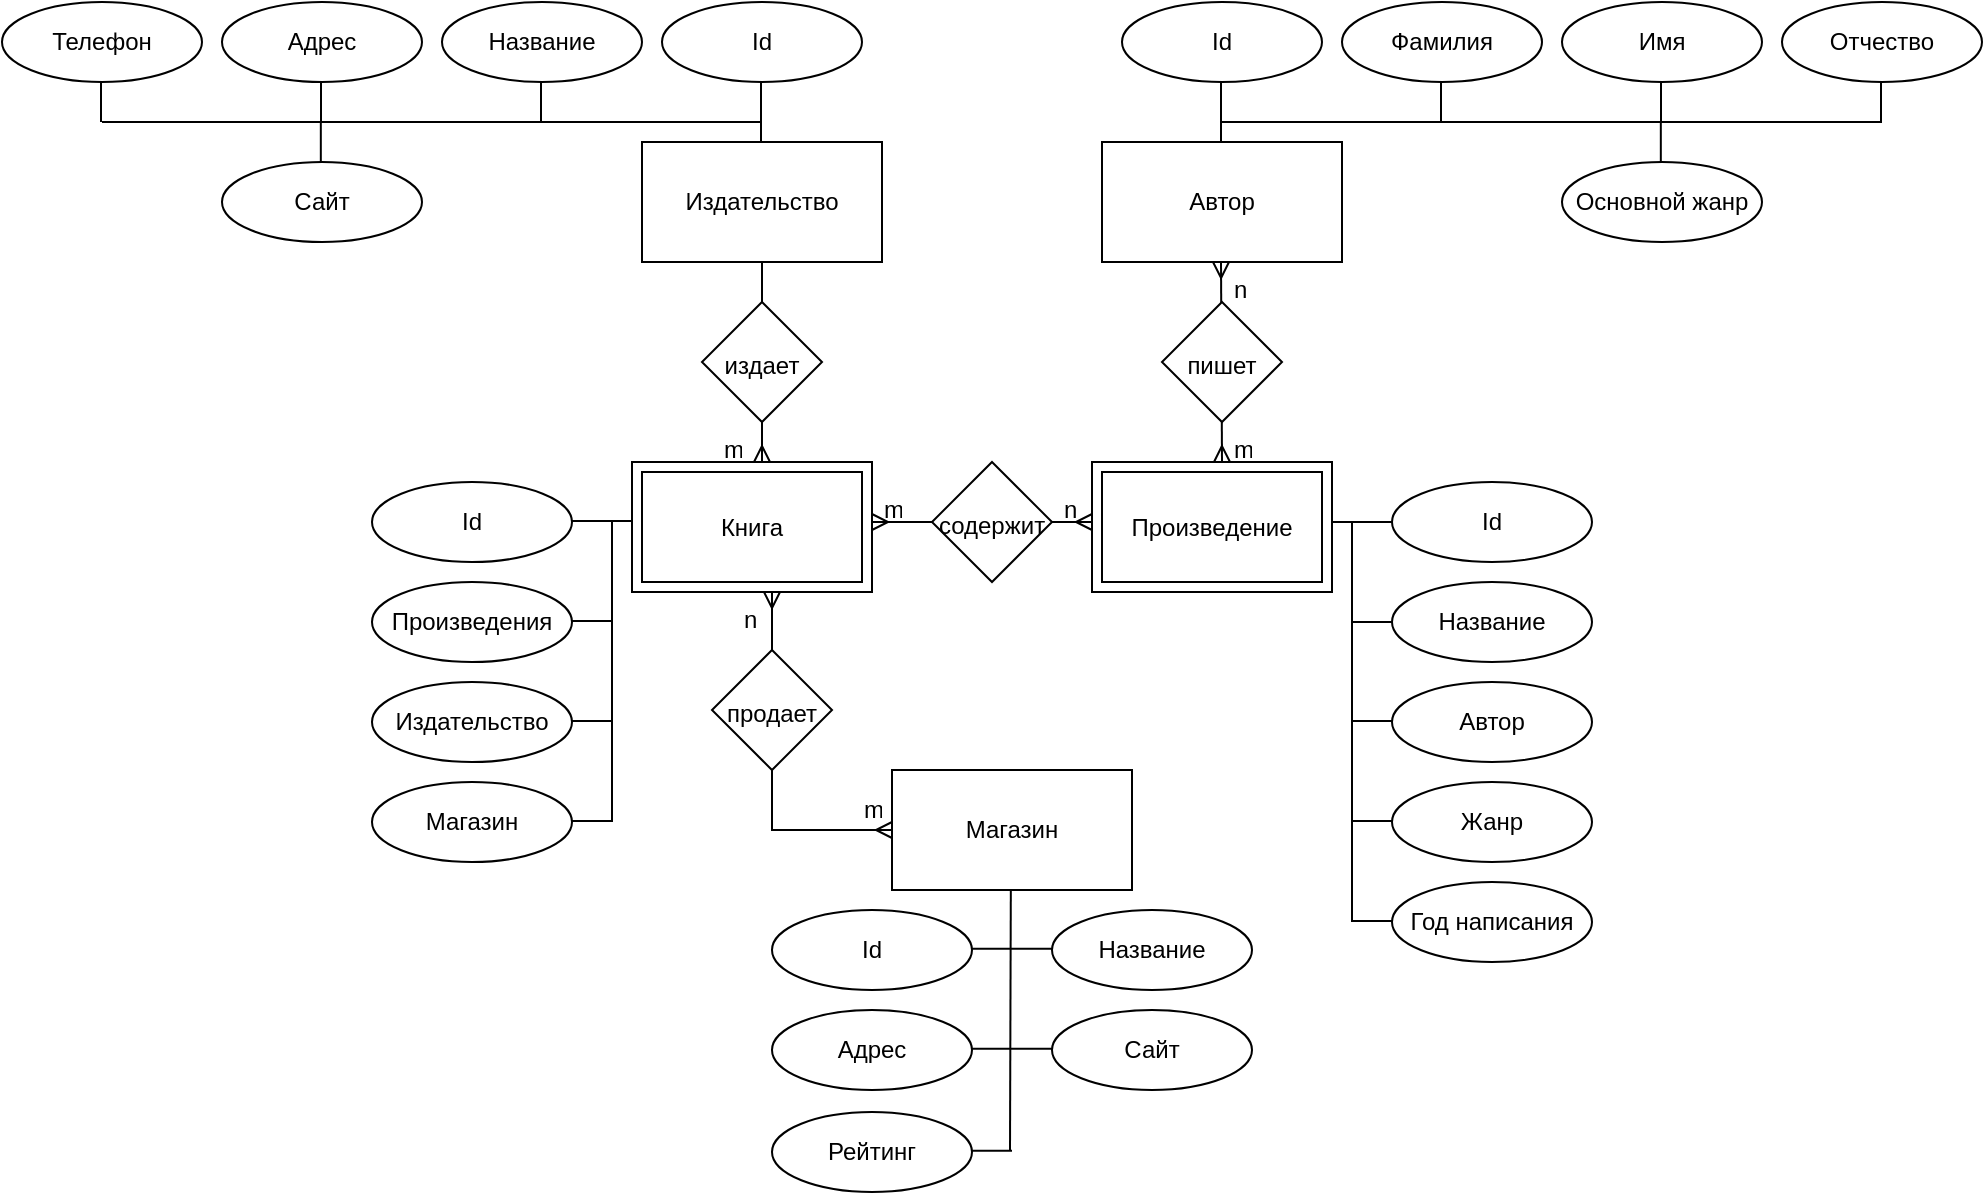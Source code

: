 <mxfile version="20.3.0" type="device"><diagram id="Dw-4Ix4QyegAOcbA0lW7" name="Страница 1"><mxGraphModel dx="1695" dy="1651" grid="1" gridSize="10" guides="1" tooltips="1" connect="1" arrows="1" fold="1" page="1" pageScale="1" pageWidth="827" pageHeight="1169" math="0" shadow="0"><root><mxCell id="0"/><mxCell id="1" parent="0"/><mxCell id="GmKbo9aM9jLNZo6CGjLO-2" value="Id" style="ellipse;whiteSpace=wrap;html=1;align=center;rounded=0;" parent="1" vertex="1"><mxGeometry x="510" y="230" width="100" height="40" as="geometry"/></mxCell><mxCell id="GmKbo9aM9jLNZo6CGjLO-3" value="Название" style="ellipse;whiteSpace=wrap;html=1;align=center;rounded=0;" parent="1" vertex="1"><mxGeometry x="510" y="280" width="100" height="40" as="geometry"/></mxCell><mxCell id="GmKbo9aM9jLNZo6CGjLO-4" value="Автор" style="ellipse;whiteSpace=wrap;html=1;align=center;rounded=0;" parent="1" vertex="1"><mxGeometry x="510" y="330" width="100" height="40" as="geometry"/></mxCell><mxCell id="GmKbo9aM9jLNZo6CGjLO-5" value="Жанр" style="ellipse;whiteSpace=wrap;html=1;align=center;rounded=0;" parent="1" vertex="1"><mxGeometry x="510" y="380" width="100" height="40" as="geometry"/></mxCell><mxCell id="GmKbo9aM9jLNZo6CGjLO-6" value="Год написания" style="ellipse;whiteSpace=wrap;html=1;align=center;rounded=0;" parent="1" vertex="1"><mxGeometry x="510" y="430" width="100" height="40" as="geometry"/></mxCell><mxCell id="GmKbo9aM9jLNZo6CGjLO-12" value="" style="endArrow=none;html=1;rounded=0;exitX=1;exitY=0.5;exitDx=0;exitDy=0;entryX=0;entryY=0.5;entryDx=0;entryDy=0;" parent="1" target="GmKbo9aM9jLNZo6CGjLO-2" edge="1"><mxGeometry width="50" height="50" relative="1" as="geometry"><mxPoint x="480" y="250" as="sourcePoint"/><mxPoint x="550" y="240" as="targetPoint"/></mxGeometry></mxCell><mxCell id="GmKbo9aM9jLNZo6CGjLO-13" value="" style="endArrow=none;html=1;rounded=0;" parent="1" edge="1"><mxGeometry width="50" height="50" relative="1" as="geometry"><mxPoint x="490" y="250" as="sourcePoint"/><mxPoint x="490" y="450" as="targetPoint"/></mxGeometry></mxCell><mxCell id="GmKbo9aM9jLNZo6CGjLO-15" value="" style="endArrow=none;html=1;rounded=0;entryX=0;entryY=0.5;entryDx=0;entryDy=0;" parent="1" target="GmKbo9aM9jLNZo6CGjLO-3" edge="1"><mxGeometry width="50" height="50" relative="1" as="geometry"><mxPoint x="490" y="300" as="sourcePoint"/><mxPoint x="550" y="240" as="targetPoint"/></mxGeometry></mxCell><mxCell id="GmKbo9aM9jLNZo6CGjLO-16" value="" style="endArrow=none;html=1;rounded=0;entryX=0;entryY=0.5;entryDx=0;entryDy=0;" parent="1" edge="1"><mxGeometry width="50" height="50" relative="1" as="geometry"><mxPoint x="490" y="349.5" as="sourcePoint"/><mxPoint x="510" y="349.5" as="targetPoint"/></mxGeometry></mxCell><mxCell id="GmKbo9aM9jLNZo6CGjLO-17" value="" style="endArrow=none;html=1;rounded=0;entryX=0;entryY=0.5;entryDx=0;entryDy=0;" parent="1" edge="1"><mxGeometry width="50" height="50" relative="1" as="geometry"><mxPoint x="490" y="399.5" as="sourcePoint"/><mxPoint x="510" y="399.5" as="targetPoint"/></mxGeometry></mxCell><mxCell id="GmKbo9aM9jLNZo6CGjLO-18" value="" style="endArrow=none;html=1;rounded=0;entryX=0;entryY=0.5;entryDx=0;entryDy=0;" parent="1" edge="1"><mxGeometry width="50" height="50" relative="1" as="geometry"><mxPoint x="490" y="449.5" as="sourcePoint"/><mxPoint x="510" y="449.5" as="targetPoint"/></mxGeometry></mxCell><mxCell id="GmKbo9aM9jLNZo6CGjLO-20" value="Id" style="ellipse;whiteSpace=wrap;html=1;align=center;rounded=0;" parent="1" vertex="1"><mxGeometry y="230" width="100" height="40" as="geometry"/></mxCell><mxCell id="GmKbo9aM9jLNZo6CGjLO-21" value="Произведения" style="ellipse;whiteSpace=wrap;html=1;align=center;rounded=0;" parent="1" vertex="1"><mxGeometry y="280" width="100" height="40" as="geometry"/></mxCell><mxCell id="GmKbo9aM9jLNZo6CGjLO-22" value="Издательство" style="ellipse;whiteSpace=wrap;html=1;align=center;rounded=0;" parent="1" vertex="1"><mxGeometry y="330" width="100" height="40" as="geometry"/></mxCell><mxCell id="GmKbo9aM9jLNZo6CGjLO-23" value="Магазин" style="ellipse;whiteSpace=wrap;html=1;align=center;rounded=0;" parent="1" vertex="1"><mxGeometry y="380" width="100" height="40" as="geometry"/></mxCell><mxCell id="GmKbo9aM9jLNZo6CGjLO-25" value="" style="endArrow=none;html=1;rounded=0;" parent="1" edge="1"><mxGeometry width="50" height="50" relative="1" as="geometry"><mxPoint x="120" y="249.75" as="sourcePoint"/><mxPoint x="120" y="400" as="targetPoint"/></mxGeometry></mxCell><mxCell id="GmKbo9aM9jLNZo6CGjLO-26" value="" style="endArrow=none;html=1;rounded=0;entryX=0;entryY=0.5;entryDx=0;entryDy=0;" parent="1" edge="1"><mxGeometry width="50" height="50" relative="1" as="geometry"><mxPoint x="100" y="299.5" as="sourcePoint"/><mxPoint x="120" y="299.5" as="targetPoint"/></mxGeometry></mxCell><mxCell id="GmKbo9aM9jLNZo6CGjLO-27" value="" style="endArrow=none;html=1;rounded=0;entryX=0;entryY=0.5;entryDx=0;entryDy=0;" parent="1" edge="1"><mxGeometry width="50" height="50" relative="1" as="geometry"><mxPoint x="100" y="349.5" as="sourcePoint"/><mxPoint x="120" y="349.5" as="targetPoint"/></mxGeometry></mxCell><mxCell id="GmKbo9aM9jLNZo6CGjLO-28" value="" style="endArrow=none;html=1;rounded=0;entryX=0;entryY=0.5;entryDx=0;entryDy=0;" parent="1" edge="1"><mxGeometry width="50" height="50" relative="1" as="geometry"><mxPoint x="100" y="399.5" as="sourcePoint"/><mxPoint x="120" y="399.5" as="targetPoint"/></mxGeometry></mxCell><mxCell id="GmKbo9aM9jLNZo6CGjLO-30" value="" style="endArrow=none;html=1;rounded=0;exitX=1;exitY=0.5;exitDx=0;exitDy=0;entryX=0;entryY=0.5;entryDx=0;entryDy=0;" parent="1" edge="1"><mxGeometry width="50" height="50" relative="1" as="geometry"><mxPoint x="100" y="249.5" as="sourcePoint"/><mxPoint x="130" y="249.5" as="targetPoint"/></mxGeometry></mxCell><mxCell id="GmKbo9aM9jLNZo6CGjLO-31" value="" style="edgeStyle=entityRelationEdgeStyle;fontSize=12;html=1;endArrow=ERmany;startArrow=ERmany;rounded=0;exitX=1;exitY=0.5;exitDx=0;exitDy=0;" parent="1" edge="1"><mxGeometry width="100" height="100" relative="1" as="geometry"><mxPoint x="250" y="250" as="sourcePoint"/><mxPoint x="360" y="250" as="targetPoint"/></mxGeometry></mxCell><mxCell id="GmKbo9aM9jLNZo6CGjLO-32" value="m" style="text;strokeColor=none;fillColor=none;spacingLeft=4;spacingRight=4;overflow=hidden;rotatable=0;points=[[0,0.5],[1,0.5]];portConstraint=eastwest;fontSize=12;rounded=0;" parent="1" vertex="1"><mxGeometry x="250" y="230" width="20" height="20" as="geometry"/></mxCell><mxCell id="GmKbo9aM9jLNZo6CGjLO-34" value="n" style="text;strokeColor=none;fillColor=none;spacingLeft=4;spacingRight=4;overflow=hidden;rotatable=0;points=[[0,0.5],[1,0.5]];portConstraint=eastwest;fontSize=12;rounded=0;" parent="1" vertex="1"><mxGeometry x="340" y="230" width="20" height="20" as="geometry"/></mxCell><mxCell id="GmKbo9aM9jLNZo6CGjLO-42" value="Автор" style="whiteSpace=wrap;html=1;align=center;rounded=0;" parent="1" vertex="1"><mxGeometry x="365" y="60" width="120" height="60" as="geometry"/></mxCell><mxCell id="GmKbo9aM9jLNZo6CGjLO-43" value="Id" style="ellipse;whiteSpace=wrap;html=1;align=center;rounded=0;" parent="1" vertex="1"><mxGeometry x="375" y="-10" width="100" height="40" as="geometry"/></mxCell><mxCell id="GmKbo9aM9jLNZo6CGjLO-44" value="Фамилия" style="ellipse;whiteSpace=wrap;html=1;align=center;rounded=0;" parent="1" vertex="1"><mxGeometry x="485" y="-10" width="100" height="40" as="geometry"/></mxCell><mxCell id="GmKbo9aM9jLNZo6CGjLO-45" value="Имя" style="ellipse;whiteSpace=wrap;html=1;align=center;rounded=0;" parent="1" vertex="1"><mxGeometry x="595" y="-10" width="100" height="40" as="geometry"/></mxCell><mxCell id="GmKbo9aM9jLNZo6CGjLO-46" value="Отчество" style="ellipse;whiteSpace=wrap;html=1;align=center;rounded=0;" parent="1" vertex="1"><mxGeometry x="705" y="-10" width="100" height="40" as="geometry"/></mxCell><mxCell id="GmKbo9aM9jLNZo6CGjLO-47" value="Основной жанр" style="ellipse;whiteSpace=wrap;html=1;align=center;rounded=0;" parent="1" vertex="1"><mxGeometry x="595" y="70" width="100" height="40" as="geometry"/></mxCell><mxCell id="GmKbo9aM9jLNZo6CGjLO-48" value="" style="endArrow=none;html=1;rounded=0;" parent="1" edge="1"><mxGeometry width="50" height="50" relative="1" as="geometry"><mxPoint x="644.5" y="50" as="sourcePoint"/><mxPoint x="644.5" y="30" as="targetPoint"/></mxGeometry></mxCell><mxCell id="mqmkVJtLaDGjw_sIU3Qm-1" value="" style="fontSize=12;html=1;endArrow=ERmany;startArrow=ERmany;rounded=0;" parent="1" edge="1"><mxGeometry width="100" height="100" relative="1" as="geometry"><mxPoint x="425" y="220" as="sourcePoint"/><mxPoint x="424.5" y="120" as="targetPoint"/><Array as="points"/></mxGeometry></mxCell><mxCell id="mqmkVJtLaDGjw_sIU3Qm-3" value="" style="endArrow=none;html=1;rounded=0;exitX=1;exitY=0.5;exitDx=0;exitDy=0;" parent="1" edge="1"><mxGeometry width="50" height="50" relative="1" as="geometry"><mxPoint x="424.5" y="60" as="sourcePoint"/><mxPoint x="424.5" y="30" as="targetPoint"/></mxGeometry></mxCell><mxCell id="mqmkVJtLaDGjw_sIU3Qm-4" value="" style="endArrow=none;html=1;rounded=0;" parent="1" edge="1"><mxGeometry width="50" height="50" relative="1" as="geometry"><mxPoint x="425" y="50" as="sourcePoint"/><mxPoint x="755" y="50" as="targetPoint"/></mxGeometry></mxCell><mxCell id="mqmkVJtLaDGjw_sIU3Qm-5" value="" style="endArrow=none;html=1;rounded=0;" parent="1" edge="1"><mxGeometry width="50" height="50" relative="1" as="geometry"><mxPoint x="534.5" y="50" as="sourcePoint"/><mxPoint x="534.5" y="30" as="targetPoint"/></mxGeometry></mxCell><mxCell id="mqmkVJtLaDGjw_sIU3Qm-6" value="" style="endArrow=none;html=1;rounded=0;" parent="1" edge="1"><mxGeometry width="50" height="50" relative="1" as="geometry"><mxPoint x="754.5" y="50" as="sourcePoint"/><mxPoint x="754.5" y="30" as="targetPoint"/></mxGeometry></mxCell><mxCell id="mqmkVJtLaDGjw_sIU3Qm-7" value="" style="endArrow=none;html=1;rounded=0;" parent="1" edge="1"><mxGeometry width="50" height="50" relative="1" as="geometry"><mxPoint x="644.41" y="70" as="sourcePoint"/><mxPoint x="644.41" y="50" as="targetPoint"/></mxGeometry></mxCell><mxCell id="mqmkVJtLaDGjw_sIU3Qm-8" value="n" style="text;strokeColor=none;fillColor=none;spacingLeft=4;spacingRight=4;overflow=hidden;rotatable=0;points=[[0,0.5],[1,0.5]];portConstraint=eastwest;fontSize=12;rounded=0;" parent="1" vertex="1"><mxGeometry x="425" y="120" width="20" height="20" as="geometry"/></mxCell><mxCell id="mqmkVJtLaDGjw_sIU3Qm-9" value="m" style="text;strokeColor=none;fillColor=none;spacingLeft=4;spacingRight=4;overflow=hidden;rotatable=0;points=[[0,0.5],[1,0.5]];portConstraint=eastwest;fontSize=12;rounded=0;" parent="1" vertex="1"><mxGeometry x="425" y="200" width="20" height="20" as="geometry"/></mxCell><mxCell id="mqmkVJtLaDGjw_sIU3Qm-10" value="Издательство" style="whiteSpace=wrap;html=1;align=center;rounded=0;" parent="1" vertex="1"><mxGeometry x="135" y="60" width="120" height="60" as="geometry"/></mxCell><mxCell id="mqmkVJtLaDGjw_sIU3Qm-11" value="Id" style="ellipse;whiteSpace=wrap;html=1;align=center;rounded=0;" parent="1" vertex="1"><mxGeometry x="145" y="-10" width="100" height="40" as="geometry"/></mxCell><mxCell id="mqmkVJtLaDGjw_sIU3Qm-12" value="Телефон" style="ellipse;whiteSpace=wrap;html=1;align=center;rounded=0;" parent="1" vertex="1"><mxGeometry x="-185" y="-10" width="100" height="40" as="geometry"/></mxCell><mxCell id="mqmkVJtLaDGjw_sIU3Qm-13" value="Адрес" style="ellipse;whiteSpace=wrap;html=1;align=center;rounded=0;" parent="1" vertex="1"><mxGeometry x="-75" y="-10" width="100" height="40" as="geometry"/></mxCell><mxCell id="mqmkVJtLaDGjw_sIU3Qm-14" value="Название" style="ellipse;whiteSpace=wrap;html=1;align=center;rounded=0;" parent="1" vertex="1"><mxGeometry x="35" y="-10" width="100" height="40" as="geometry"/></mxCell><mxCell id="mqmkVJtLaDGjw_sIU3Qm-15" value="Сайт" style="ellipse;whiteSpace=wrap;html=1;align=center;rounded=0;" parent="1" vertex="1"><mxGeometry x="-75" y="70" width="100" height="40" as="geometry"/></mxCell><mxCell id="mqmkVJtLaDGjw_sIU3Qm-16" value="" style="endArrow=none;html=1;rounded=0;" parent="1" edge="1"><mxGeometry width="50" height="50" relative="1" as="geometry"><mxPoint x="-25.5" y="50.0" as="sourcePoint"/><mxPoint x="-25.5" y="30.0" as="targetPoint"/></mxGeometry></mxCell><mxCell id="mqmkVJtLaDGjw_sIU3Qm-17" value="" style="endArrow=none;html=1;rounded=0;exitX=1;exitY=0.5;exitDx=0;exitDy=0;" parent="1" edge="1"><mxGeometry width="50" height="50" relative="1" as="geometry"><mxPoint x="194.5" y="60.0" as="sourcePoint"/><mxPoint x="194.5" y="30.0" as="targetPoint"/></mxGeometry></mxCell><mxCell id="mqmkVJtLaDGjw_sIU3Qm-18" value="" style="endArrow=none;html=1;rounded=0;" parent="1" edge="1"><mxGeometry width="50" height="50" relative="1" as="geometry"><mxPoint x="-135" y="50.0" as="sourcePoint"/><mxPoint x="195" y="50.0" as="targetPoint"/></mxGeometry></mxCell><mxCell id="mqmkVJtLaDGjw_sIU3Qm-19" value="" style="endArrow=none;html=1;rounded=0;" parent="1" edge="1"><mxGeometry width="50" height="50" relative="1" as="geometry"><mxPoint x="-135.5" y="50.0" as="sourcePoint"/><mxPoint x="-135.5" y="30.0" as="targetPoint"/></mxGeometry></mxCell><mxCell id="mqmkVJtLaDGjw_sIU3Qm-20" value="" style="endArrow=none;html=1;rounded=0;" parent="1" edge="1"><mxGeometry width="50" height="50" relative="1" as="geometry"><mxPoint x="84.5" y="50.0" as="sourcePoint"/><mxPoint x="84.5" y="30.0" as="targetPoint"/></mxGeometry></mxCell><mxCell id="mqmkVJtLaDGjw_sIU3Qm-21" value="" style="endArrow=none;html=1;rounded=0;" parent="1" edge="1"><mxGeometry width="50" height="50" relative="1" as="geometry"><mxPoint x="-25.59" y="70.0" as="sourcePoint"/><mxPoint x="-25.59" y="50.0" as="targetPoint"/></mxGeometry></mxCell><mxCell id="mqmkVJtLaDGjw_sIU3Qm-37" value="m" style="text;strokeColor=none;fillColor=none;spacingLeft=4;spacingRight=4;overflow=hidden;rotatable=0;points=[[0,0.5],[1,0.5]];portConstraint=eastwest;fontSize=12;rounded=0;" parent="1" vertex="1"><mxGeometry x="170" y="200" width="20" height="20" as="geometry"/></mxCell><mxCell id="mqmkVJtLaDGjw_sIU3Qm-38" value="" style="fontSize=12;html=1;endArrow=ERmany;rounded=0;exitX=0.5;exitY=1;exitDx=0;exitDy=0;startArrow=none;" parent="1" source="mqmkVJtLaDGjw_sIU3Qm-69" edge="1"><mxGeometry width="100" height="100" relative="1" as="geometry"><mxPoint x="105" y="120" as="sourcePoint"/><mxPoint x="195" y="220" as="targetPoint"/></mxGeometry></mxCell><mxCell id="mqmkVJtLaDGjw_sIU3Qm-49" value="Магазин" style="whiteSpace=wrap;html=1;align=center;rounded=0;" parent="1" vertex="1"><mxGeometry x="260" y="374" width="120" height="60" as="geometry"/></mxCell><mxCell id="mqmkVJtLaDGjw_sIU3Qm-51" value="Id" style="ellipse;whiteSpace=wrap;html=1;align=center;rounded=0;" parent="1" vertex="1"><mxGeometry x="200" y="444" width="100" height="40" as="geometry"/></mxCell><mxCell id="mqmkVJtLaDGjw_sIU3Qm-52" value="Название" style="ellipse;whiteSpace=wrap;html=1;align=center;rounded=0;" parent="1" vertex="1"><mxGeometry x="340" y="444" width="100" height="40" as="geometry"/></mxCell><mxCell id="mqmkVJtLaDGjw_sIU3Qm-53" value="Адрес" style="ellipse;whiteSpace=wrap;html=1;align=center;rounded=0;" parent="1" vertex="1"><mxGeometry x="200" y="494" width="100" height="40" as="geometry"/></mxCell><mxCell id="mqmkVJtLaDGjw_sIU3Qm-54" value="Рейтинг" style="ellipse;whiteSpace=wrap;html=1;align=center;rounded=0;" parent="1" vertex="1"><mxGeometry x="200" y="545" width="100" height="40" as="geometry"/></mxCell><mxCell id="mqmkVJtLaDGjw_sIU3Qm-55" value="Сайт" style="ellipse;whiteSpace=wrap;html=1;align=center;rounded=0;" parent="1" vertex="1"><mxGeometry x="340" y="494" width="100" height="40" as="geometry"/></mxCell><mxCell id="mqmkVJtLaDGjw_sIU3Qm-56" value="" style="endArrow=none;html=1;rounded=0;" parent="1" edge="1"><mxGeometry width="50" height="50" relative="1" as="geometry"><mxPoint x="319.41" y="434.0" as="sourcePoint"/><mxPoint x="319" y="564" as="targetPoint"/></mxGeometry></mxCell><mxCell id="mqmkVJtLaDGjw_sIU3Qm-58" value="" style="endArrow=none;html=1;rounded=0;entryX=0;entryY=0.5;entryDx=0;entryDy=0;" parent="1" edge="1"><mxGeometry width="50" height="50" relative="1" as="geometry"><mxPoint x="320" y="463.41" as="sourcePoint"/><mxPoint x="340" y="463.41" as="targetPoint"/></mxGeometry></mxCell><mxCell id="mqmkVJtLaDGjw_sIU3Qm-59" value="" style="endArrow=none;html=1;rounded=0;entryX=0;entryY=0.5;entryDx=0;entryDy=0;" parent="1" edge="1"><mxGeometry width="50" height="50" relative="1" as="geometry"><mxPoint x="300" y="463.41" as="sourcePoint"/><mxPoint x="320" y="463.41" as="targetPoint"/></mxGeometry></mxCell><mxCell id="mqmkVJtLaDGjw_sIU3Qm-61" value="" style="endArrow=none;html=1;rounded=0;entryX=0;entryY=0.5;entryDx=0;entryDy=0;" parent="1" edge="1"><mxGeometry width="50" height="50" relative="1" as="geometry"><mxPoint x="300" y="513.41" as="sourcePoint"/><mxPoint x="320" y="513.41" as="targetPoint"/></mxGeometry></mxCell><mxCell id="mqmkVJtLaDGjw_sIU3Qm-62" value="" style="endArrow=none;html=1;rounded=0;entryX=0;entryY=0.5;entryDx=0;entryDy=0;" parent="1" edge="1"><mxGeometry width="50" height="50" relative="1" as="geometry"><mxPoint x="300" y="564.41" as="sourcePoint"/><mxPoint x="320" y="564.41" as="targetPoint"/></mxGeometry></mxCell><mxCell id="mqmkVJtLaDGjw_sIU3Qm-63" value="" style="endArrow=none;html=1;rounded=0;entryX=0;entryY=0.5;entryDx=0;entryDy=0;" parent="1" edge="1"><mxGeometry width="50" height="50" relative="1" as="geometry"><mxPoint x="320" y="513.41" as="sourcePoint"/><mxPoint x="340" y="513.41" as="targetPoint"/></mxGeometry></mxCell><mxCell id="mqmkVJtLaDGjw_sIU3Qm-67" value="n" style="text;strokeColor=none;fillColor=none;spacingLeft=4;spacingRight=4;overflow=hidden;rotatable=0;points=[[0,0.5],[1,0.5]];portConstraint=eastwest;fontSize=12;rounded=0;" parent="1" vertex="1"><mxGeometry x="180" y="285" width="20" height="20" as="geometry"/></mxCell><mxCell id="mqmkVJtLaDGjw_sIU3Qm-68" value="m" style="text;strokeColor=none;fillColor=none;spacingLeft=4;spacingRight=4;overflow=hidden;rotatable=0;points=[[0,0.5],[1,0.5]];portConstraint=eastwest;fontSize=12;rounded=0;" parent="1" vertex="1"><mxGeometry x="240" y="380" width="20" height="20" as="geometry"/></mxCell><mxCell id="mqmkVJtLaDGjw_sIU3Qm-69" value="&lt;font style=&quot;font-size: 12px;&quot;&gt;издает&lt;/font&gt;" style="rhombus;whiteSpace=wrap;html=1;fontSize=16;" parent="1" vertex="1"><mxGeometry x="165" y="140" width="60" height="60" as="geometry"/></mxCell><mxCell id="mqmkVJtLaDGjw_sIU3Qm-72" value="" style="fontSize=12;html=1;endArrow=none;rounded=0;entryX=0.5;entryY=0;entryDx=0;entryDy=0;exitX=0.5;exitY=1;exitDx=0;exitDy=0;" parent="1" source="mqmkVJtLaDGjw_sIU3Qm-10" target="mqmkVJtLaDGjw_sIU3Qm-69" edge="1"><mxGeometry width="100" height="100" relative="1" as="geometry"><mxPoint x="195" y="120.0" as="sourcePoint"/><mxPoint x="195" y="190.0" as="targetPoint"/></mxGeometry></mxCell><mxCell id="mqmkVJtLaDGjw_sIU3Qm-75" value="&lt;font style=&quot;font-size: 12px;&quot;&gt;содержит&lt;/font&gt;" style="rhombus;whiteSpace=wrap;html=1;fontSize=16;" parent="1" vertex="1"><mxGeometry x="280" y="220" width="60" height="60" as="geometry"/></mxCell><mxCell id="mqmkVJtLaDGjw_sIU3Qm-76" value="&lt;font style=&quot;font-size: 12px;&quot;&gt;пишет&lt;/font&gt;" style="rhombus;whiteSpace=wrap;html=1;fontSize=16;" parent="1" vertex="1"><mxGeometry x="395" y="140" width="60" height="60" as="geometry"/></mxCell><mxCell id="NUzGrGe_Woc5cvmJv65q-1" value="Книга" style="shape=ext;margin=3;double=1;whiteSpace=wrap;html=1;align=center;" parent="1" vertex="1"><mxGeometry x="130" y="220" width="120" height="65" as="geometry"/></mxCell><mxCell id="Zu_1maVN1uzjOZGxcR85-1" value="" style="edgeStyle=orthogonalEdgeStyle;fontSize=12;html=1;endArrow=ERmany;startArrow=ERmany;rounded=0;" parent="1" source="NUzGrGe_Woc5cvmJv65q-1" target="mqmkVJtLaDGjw_sIU3Qm-49" edge="1"><mxGeometry width="100" height="100" relative="1" as="geometry"><mxPoint x="270" y="290" as="sourcePoint"/><mxPoint x="370" y="190" as="targetPoint"/><Array as="points"><mxPoint x="200" y="404"/></Array></mxGeometry></mxCell><mxCell id="mqmkVJtLaDGjw_sIU3Qm-78" value="&lt;font style=&quot;font-size: 12px;&quot;&gt;продает&lt;/font&gt;" style="rhombus;whiteSpace=wrap;html=1;fontSize=16;" parent="1" vertex="1"><mxGeometry x="170" y="314" width="60" height="60" as="geometry"/></mxCell><mxCell id="M0JvKUwoRDuzi8lQFP9U-1" value="Произведение" style="shape=ext;margin=3;double=1;whiteSpace=wrap;html=1;align=center;" vertex="1" parent="1"><mxGeometry x="360" y="220" width="120" height="65" as="geometry"/></mxCell></root></mxGraphModel></diagram></mxfile>
